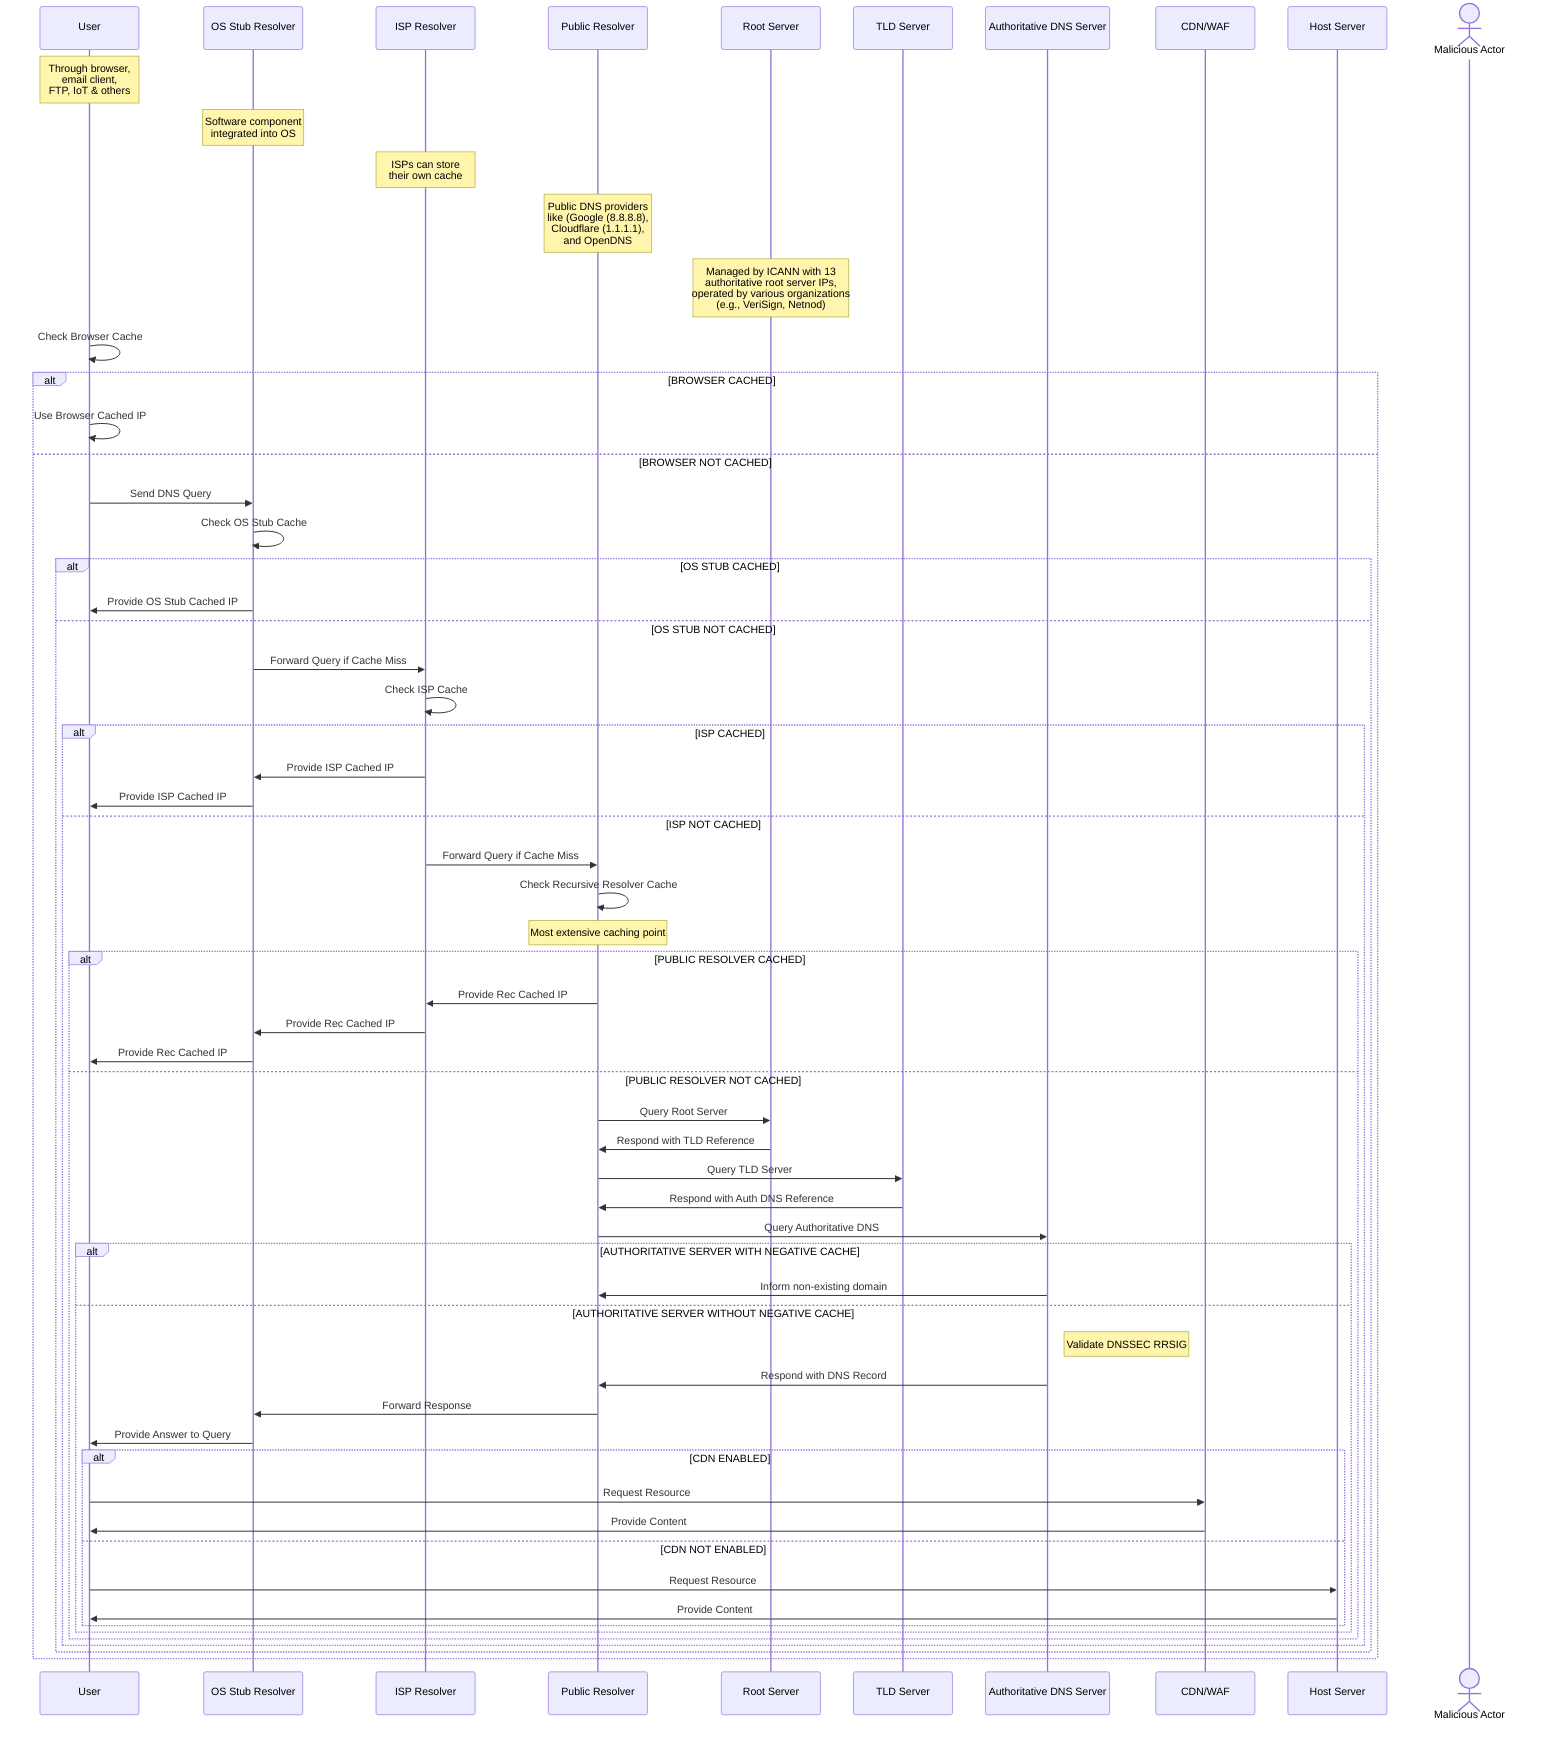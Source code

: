 sequenceDiagram
  participant User as User
  participant Stub as OS Stub Resolver
  participant ISP as ISP Resolver
  participant Rec as Public Resolver
  participant Root as Root Server
  participant TLD as TLD Server
  participant Auth as Authoritative DNS Server
  participant CDN as CDN/WAF
  participant Host as Host Server
  actor MA as Malicious Actor

  Note over User: Through browser,<br>email client,<br>FTP, IoT & others
  Note over Stub: Software component<br>integrated into OS
  Note over ISP: ISPs can store<br>their own cache
  Note over Rec: Public DNS providers<br>like (Google (8.8.8.8),<br>Cloudflare (1.1.1.1),<br>and OpenDNS
  Note over Root: Managed by ICANN with 13<br>authoritative root server IPs,<br>operated by various organizations<br>(e.g., VeriSign, Netnod)

  User->>User: Check Browser Cache
  alt BROWSER CACHED
    User->>User: Use Browser Cached IP
  else BROWSER NOT CACHED
    User->>Stub: Send DNS Query
    Stub->>Stub: Check OS Stub Cache
    alt OS STUB CACHED
      Stub->>User: Provide OS Stub Cached IP
    else OS STUB NOT CACHED
      Stub->>ISP: Forward Query if Cache Miss
      ISP->>ISP: Check ISP Cache
      alt ISP CACHED
        ISP->>Stub: Provide ISP Cached IP
        Stub->>User: Provide ISP Cached IP
      else ISP NOT CACHED
        ISP->>Rec: Forward Query if Cache Miss
        Rec->>Rec: Check Recursive Resolver Cache
        Note over Rec,Rec: Most extensive caching point
        
        alt PUBLIC RESOLVER CACHED
          Rec->>ISP: Provide Rec Cached IP
          ISP->>Stub: Provide Rec Cached IP
          Stub->>User: Provide Rec Cached IP
        else PUBLIC RESOLVER NOT CACHED
          Rec->>Root: Query Root Server
          Root->>Rec: Respond with TLD Reference
          Rec->>TLD: Query TLD Server
          TLD->>Rec: Respond with Auth DNS Reference
          Rec->>Auth: Query Authoritative DNS
          alt AUTHORITATIVE SERVER WITH NEGATIVE CACHE
            Auth->>Rec: Inform non-existing domain
          else AUTHORITATIVE SERVER WITHOUT NEGATIVE CACHE
            Note right of Auth: Validate DNSSEC RRSIG
            Auth->>Rec: Respond with DNS Record
            Rec->>Stub: Forward Response
            Stub->>User: Provide Answer to Query
            alt CDN ENABLED
              User->>CDN: Request Resource
              CDN->>User: Provide Content
            else CDN NOT ENABLED
              User->>Host: Request Resource
              Host->>User: Provide Content
            end
          end
        end
      end
    end
  end